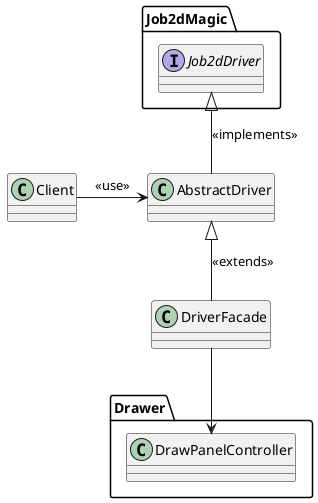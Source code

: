 @startuml


class Client
class AbstractDriver
class DriverFacade


package Drawer {  
    class DrawPanelController
}

package Job2dMagic{
    interface Job2dDriver
}

Client -right-> AbstractDriver : <<use>>
DriverFacade --> DrawPanelController 
AbstractDriver -up-|> Job2dDriver : <<implements>>
AbstractDriver <|-down- DriverFacade : <<extends>>
@enduml